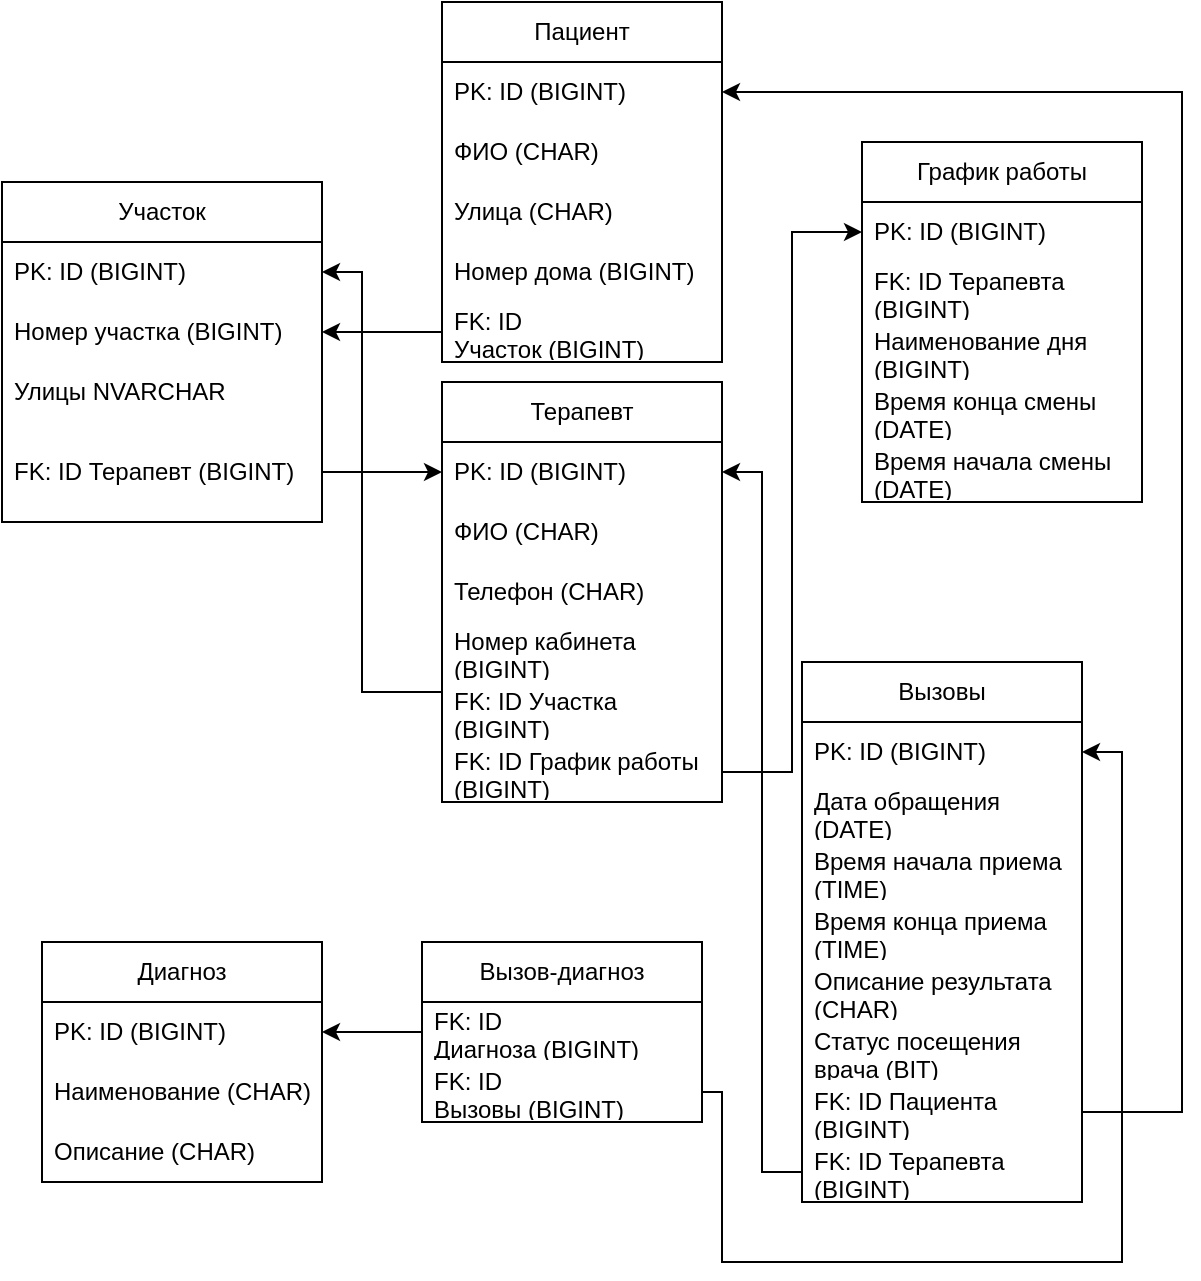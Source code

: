 <mxfile version="28.1.2">
  <diagram name="Страница — 1" id="-58Dergk0RWkV8eAfdel">
    <mxGraphModel dx="732" dy="652" grid="1" gridSize="10" guides="1" tooltips="1" connect="1" arrows="1" fold="1" page="1" pageScale="1" pageWidth="827" pageHeight="1169" math="0" shadow="0">
      <root>
        <mxCell id="0" />
        <mxCell id="1" parent="0" />
        <mxCell id="j1BU1uWzvJagJTDEngll-1" value="Участок" style="swimlane;fontStyle=0;childLayout=stackLayout;horizontal=1;startSize=30;horizontalStack=0;resizeParent=1;resizeParentMax=0;resizeLast=0;collapsible=1;marginBottom=0;whiteSpace=wrap;html=1;" vertex="1" parent="1">
          <mxGeometry x="10" y="130" width="160" height="170" as="geometry" />
        </mxCell>
        <mxCell id="j1BU1uWzvJagJTDEngll-2" value="PK: ID (BIGINT)" style="text;strokeColor=none;fillColor=none;align=left;verticalAlign=middle;spacingLeft=4;spacingRight=4;overflow=hidden;points=[[0,0.5],[1,0.5]];portConstraint=eastwest;rotatable=0;whiteSpace=wrap;html=1;" vertex="1" parent="j1BU1uWzvJagJTDEngll-1">
          <mxGeometry y="30" width="160" height="30" as="geometry" />
        </mxCell>
        <mxCell id="j1BU1uWzvJagJTDEngll-3" value="Номер участка&amp;nbsp;(BIGINT)" style="text;strokeColor=none;fillColor=none;align=left;verticalAlign=middle;spacingLeft=4;spacingRight=4;overflow=hidden;points=[[0,0.5],[1,0.5]];portConstraint=eastwest;rotatable=0;whiteSpace=wrap;html=1;" vertex="1" parent="j1BU1uWzvJagJTDEngll-1">
          <mxGeometry y="60" width="160" height="30" as="geometry" />
        </mxCell>
        <mxCell id="j1BU1uWzvJagJTDEngll-4" value="Улицы NVARCHAR" style="text;strokeColor=none;fillColor=none;align=left;verticalAlign=middle;spacingLeft=4;spacingRight=4;overflow=hidden;points=[[0,0.5],[1,0.5]];portConstraint=eastwest;rotatable=0;whiteSpace=wrap;html=1;" vertex="1" parent="j1BU1uWzvJagJTDEngll-1">
          <mxGeometry y="90" width="160" height="30" as="geometry" />
        </mxCell>
        <mxCell id="j1BU1uWzvJagJTDEngll-43" value="FK: ID Терапевт&amp;nbsp;(BIGINT)" style="text;strokeColor=none;fillColor=none;align=left;verticalAlign=middle;spacingLeft=4;spacingRight=4;overflow=hidden;points=[[0,0.5],[1,0.5]];portConstraint=eastwest;rotatable=0;whiteSpace=wrap;html=1;" vertex="1" parent="j1BU1uWzvJagJTDEngll-1">
          <mxGeometry y="120" width="160" height="50" as="geometry" />
        </mxCell>
        <mxCell id="j1BU1uWzvJagJTDEngll-6" value="Терапевт" style="swimlane;fontStyle=0;childLayout=stackLayout;horizontal=1;startSize=30;horizontalStack=0;resizeParent=1;resizeParentMax=0;resizeLast=0;collapsible=1;marginBottom=0;whiteSpace=wrap;html=1;" vertex="1" parent="1">
          <mxGeometry x="230" y="230" width="140" height="210" as="geometry" />
        </mxCell>
        <mxCell id="j1BU1uWzvJagJTDEngll-7" value="PK: ID&amp;nbsp;(BIGINT)" style="text;strokeColor=none;fillColor=none;align=left;verticalAlign=middle;spacingLeft=4;spacingRight=4;overflow=hidden;points=[[0,0.5],[1,0.5]];portConstraint=eastwest;rotatable=0;whiteSpace=wrap;html=1;" vertex="1" parent="j1BU1uWzvJagJTDEngll-6">
          <mxGeometry y="30" width="140" height="30" as="geometry" />
        </mxCell>
        <mxCell id="j1BU1uWzvJagJTDEngll-9" value="ФИО (CHAR)" style="text;strokeColor=none;fillColor=none;align=left;verticalAlign=middle;spacingLeft=4;spacingRight=4;overflow=hidden;points=[[0,0.5],[1,0.5]];portConstraint=eastwest;rotatable=0;whiteSpace=wrap;html=1;" vertex="1" parent="j1BU1uWzvJagJTDEngll-6">
          <mxGeometry y="60" width="140" height="30" as="geometry" />
        </mxCell>
        <mxCell id="j1BU1uWzvJagJTDEngll-8" value="Телефон (CHAR)" style="text;strokeColor=none;fillColor=none;align=left;verticalAlign=middle;spacingLeft=4;spacingRight=4;overflow=hidden;points=[[0,0.5],[1,0.5]];portConstraint=eastwest;rotatable=0;whiteSpace=wrap;html=1;" vertex="1" parent="j1BU1uWzvJagJTDEngll-6">
          <mxGeometry y="90" width="140" height="30" as="geometry" />
        </mxCell>
        <mxCell id="j1BU1uWzvJagJTDEngll-10" value="Номер кабинета (BIGINT)" style="text;strokeColor=none;fillColor=none;align=left;verticalAlign=middle;spacingLeft=4;spacingRight=4;overflow=hidden;points=[[0,0.5],[1,0.5]];portConstraint=eastwest;rotatable=0;whiteSpace=wrap;html=1;" vertex="1" parent="j1BU1uWzvJagJTDEngll-6">
          <mxGeometry y="120" width="140" height="30" as="geometry" />
        </mxCell>
        <mxCell id="j1BU1uWzvJagJTDEngll-44" value="FK: ID Участка (BIGINT)" style="text;strokeColor=none;fillColor=none;align=left;verticalAlign=middle;spacingLeft=4;spacingRight=4;overflow=hidden;points=[[0,0.5],[1,0.5]];portConstraint=eastwest;rotatable=0;whiteSpace=wrap;html=1;" vertex="1" parent="j1BU1uWzvJagJTDEngll-6">
          <mxGeometry y="150" width="140" height="30" as="geometry" />
        </mxCell>
        <mxCell id="j1BU1uWzvJagJTDEngll-48" value="FK: ID График работы (BIGINT)" style="text;strokeColor=none;fillColor=none;align=left;verticalAlign=middle;spacingLeft=4;spacingRight=4;overflow=hidden;points=[[0,0.5],[1,0.5]];portConstraint=eastwest;rotatable=0;whiteSpace=wrap;html=1;" vertex="1" parent="j1BU1uWzvJagJTDEngll-6">
          <mxGeometry y="180" width="140" height="30" as="geometry" />
        </mxCell>
        <mxCell id="j1BU1uWzvJagJTDEngll-11" value="Пациент" style="swimlane;fontStyle=0;childLayout=stackLayout;horizontal=1;startSize=30;horizontalStack=0;resizeParent=1;resizeParentMax=0;resizeLast=0;collapsible=1;marginBottom=0;whiteSpace=wrap;html=1;" vertex="1" parent="1">
          <mxGeometry x="230" y="40" width="140" height="180" as="geometry" />
        </mxCell>
        <mxCell id="j1BU1uWzvJagJTDEngll-12" value="PK: ID&amp;nbsp;(BIGINT)" style="text;strokeColor=none;fillColor=none;align=left;verticalAlign=middle;spacingLeft=4;spacingRight=4;overflow=hidden;points=[[0,0.5],[1,0.5]];portConstraint=eastwest;rotatable=0;whiteSpace=wrap;html=1;" vertex="1" parent="j1BU1uWzvJagJTDEngll-11">
          <mxGeometry y="30" width="140" height="30" as="geometry" />
        </mxCell>
        <mxCell id="j1BU1uWzvJagJTDEngll-14" value="ФИО (CHAR)" style="text;strokeColor=none;fillColor=none;align=left;verticalAlign=middle;spacingLeft=4;spacingRight=4;overflow=hidden;points=[[0,0.5],[1,0.5]];portConstraint=eastwest;rotatable=0;whiteSpace=wrap;html=1;" vertex="1" parent="j1BU1uWzvJagJTDEngll-11">
          <mxGeometry y="60" width="140" height="30" as="geometry" />
        </mxCell>
        <mxCell id="j1BU1uWzvJagJTDEngll-13" value="Улица (CHAR)" style="text;strokeColor=none;fillColor=none;align=left;verticalAlign=middle;spacingLeft=4;spacingRight=4;overflow=hidden;points=[[0,0.5],[1,0.5]];portConstraint=eastwest;rotatable=0;whiteSpace=wrap;html=1;" vertex="1" parent="j1BU1uWzvJagJTDEngll-11">
          <mxGeometry y="90" width="140" height="30" as="geometry" />
        </mxCell>
        <mxCell id="j1BU1uWzvJagJTDEngll-81" value="Номер дома&amp;nbsp;(BIGINT)" style="text;strokeColor=none;fillColor=none;align=left;verticalAlign=middle;spacingLeft=4;spacingRight=4;overflow=hidden;points=[[0,0.5],[1,0.5]];portConstraint=eastwest;rotatable=0;whiteSpace=wrap;html=1;" vertex="1" parent="j1BU1uWzvJagJTDEngll-11">
          <mxGeometry y="120" width="140" height="30" as="geometry" />
        </mxCell>
        <mxCell id="j1BU1uWzvJagJTDEngll-41" value="FK: ID Участок&amp;nbsp;(BIGINT)" style="text;strokeColor=none;fillColor=none;align=left;verticalAlign=middle;spacingLeft=4;spacingRight=4;overflow=hidden;points=[[0,0.5],[1,0.5]];portConstraint=eastwest;rotatable=0;whiteSpace=wrap;html=1;" vertex="1" parent="j1BU1uWzvJagJTDEngll-11">
          <mxGeometry y="150" width="140" height="30" as="geometry" />
        </mxCell>
        <mxCell id="j1BU1uWzvJagJTDEngll-16" value="Диагноз" style="swimlane;fontStyle=0;childLayout=stackLayout;horizontal=1;startSize=30;horizontalStack=0;resizeParent=1;resizeParentMax=0;resizeLast=0;collapsible=1;marginBottom=0;whiteSpace=wrap;html=1;" vertex="1" parent="1">
          <mxGeometry x="30" y="510" width="140" height="120" as="geometry" />
        </mxCell>
        <mxCell id="j1BU1uWzvJagJTDEngll-17" value="PK: ID&amp;nbsp;(BIGINT)" style="text;strokeColor=none;fillColor=none;align=left;verticalAlign=middle;spacingLeft=4;spacingRight=4;overflow=hidden;points=[[0,0.5],[1,0.5]];portConstraint=eastwest;rotatable=0;whiteSpace=wrap;html=1;" vertex="1" parent="j1BU1uWzvJagJTDEngll-16">
          <mxGeometry y="30" width="140" height="30" as="geometry" />
        </mxCell>
        <mxCell id="j1BU1uWzvJagJTDEngll-18" value="Наименование (CHAR)" style="text;strokeColor=none;fillColor=none;align=left;verticalAlign=middle;spacingLeft=4;spacingRight=4;overflow=hidden;points=[[0,0.5],[1,0.5]];portConstraint=eastwest;rotatable=0;whiteSpace=wrap;html=1;" vertex="1" parent="j1BU1uWzvJagJTDEngll-16">
          <mxGeometry y="60" width="140" height="30" as="geometry" />
        </mxCell>
        <mxCell id="j1BU1uWzvJagJTDEngll-20" value="Описание (CHAR)" style="text;strokeColor=none;fillColor=none;align=left;verticalAlign=middle;spacingLeft=4;spacingRight=4;overflow=hidden;points=[[0,0.5],[1,0.5]];portConstraint=eastwest;rotatable=0;whiteSpace=wrap;html=1;" vertex="1" parent="j1BU1uWzvJagJTDEngll-16">
          <mxGeometry y="90" width="140" height="30" as="geometry" />
        </mxCell>
        <mxCell id="j1BU1uWzvJagJTDEngll-21" value="Вызовы" style="swimlane;fontStyle=0;childLayout=stackLayout;horizontal=1;startSize=30;horizontalStack=0;resizeParent=1;resizeParentMax=0;resizeLast=0;collapsible=1;marginBottom=0;whiteSpace=wrap;html=1;" vertex="1" parent="1">
          <mxGeometry x="410" y="370" width="140" height="270" as="geometry" />
        </mxCell>
        <mxCell id="j1BU1uWzvJagJTDEngll-22" value="PK: ID&amp;nbsp;(BIGINT)" style="text;strokeColor=none;fillColor=none;align=left;verticalAlign=middle;spacingLeft=4;spacingRight=4;overflow=hidden;points=[[0,0.5],[1,0.5]];portConstraint=eastwest;rotatable=0;whiteSpace=wrap;html=1;" vertex="1" parent="j1BU1uWzvJagJTDEngll-21">
          <mxGeometry y="30" width="140" height="30" as="geometry" />
        </mxCell>
        <mxCell id="j1BU1uWzvJagJTDEngll-23" value="Дата обращения (DATE)" style="text;strokeColor=none;fillColor=none;align=left;verticalAlign=middle;spacingLeft=4;spacingRight=4;overflow=hidden;points=[[0,0.5],[1,0.5]];portConstraint=eastwest;rotatable=0;whiteSpace=wrap;html=1;" vertex="1" parent="j1BU1uWzvJagJTDEngll-21">
          <mxGeometry y="60" width="140" height="30" as="geometry" />
        </mxCell>
        <mxCell id="j1BU1uWzvJagJTDEngll-24" value="Время начала приема (TIME)" style="text;strokeColor=none;fillColor=none;align=left;verticalAlign=middle;spacingLeft=4;spacingRight=4;overflow=hidden;points=[[0,0.5],[1,0.5]];portConstraint=eastwest;rotatable=0;whiteSpace=wrap;html=1;" vertex="1" parent="j1BU1uWzvJagJTDEngll-21">
          <mxGeometry y="90" width="140" height="30" as="geometry" />
        </mxCell>
        <mxCell id="j1BU1uWzvJagJTDEngll-25" value="Время конца приема (TIME)" style="text;strokeColor=none;fillColor=none;align=left;verticalAlign=middle;spacingLeft=4;spacingRight=4;overflow=hidden;points=[[0,0.5],[1,0.5]];portConstraint=eastwest;rotatable=0;whiteSpace=wrap;html=1;" vertex="1" parent="j1BU1uWzvJagJTDEngll-21">
          <mxGeometry y="120" width="140" height="30" as="geometry" />
        </mxCell>
        <mxCell id="j1BU1uWzvJagJTDEngll-26" value="Описание результата (CHAR)" style="text;strokeColor=none;fillColor=none;align=left;verticalAlign=middle;spacingLeft=4;spacingRight=4;overflow=hidden;points=[[0,0.5],[1,0.5]];portConstraint=eastwest;rotatable=0;whiteSpace=wrap;html=1;" vertex="1" parent="j1BU1uWzvJagJTDEngll-21">
          <mxGeometry y="150" width="140" height="30" as="geometry" />
        </mxCell>
        <mxCell id="j1BU1uWzvJagJTDEngll-27" value="Статус посещения врача (BIT)" style="text;strokeColor=none;fillColor=none;align=left;verticalAlign=middle;spacingLeft=4;spacingRight=4;overflow=hidden;points=[[0,0.5],[1,0.5]];portConstraint=eastwest;rotatable=0;whiteSpace=wrap;html=1;" vertex="1" parent="j1BU1uWzvJagJTDEngll-21">
          <mxGeometry y="180" width="140" height="30" as="geometry" />
        </mxCell>
        <mxCell id="j1BU1uWzvJagJTDEngll-79" value="FK: ID Пациента (BIGINT)" style="text;strokeColor=none;fillColor=none;align=left;verticalAlign=middle;spacingLeft=4;spacingRight=4;overflow=hidden;points=[[0,0.5],[1,0.5]];portConstraint=eastwest;rotatable=0;whiteSpace=wrap;html=1;" vertex="1" parent="j1BU1uWzvJagJTDEngll-21">
          <mxGeometry y="210" width="140" height="30" as="geometry" />
        </mxCell>
        <mxCell id="j1BU1uWzvJagJTDEngll-45" value="FK: ID Терапевта (BIGINT)" style="text;strokeColor=none;fillColor=none;align=left;verticalAlign=middle;spacingLeft=4;spacingRight=4;overflow=hidden;points=[[0,0.5],[1,0.5]];portConstraint=eastwest;rotatable=0;whiteSpace=wrap;html=1;" vertex="1" parent="j1BU1uWzvJagJTDEngll-21">
          <mxGeometry y="240" width="140" height="30" as="geometry" />
        </mxCell>
        <mxCell id="j1BU1uWzvJagJTDEngll-28" value="График работы" style="swimlane;fontStyle=0;childLayout=stackLayout;horizontal=1;startSize=30;horizontalStack=0;resizeParent=1;resizeParentMax=0;resizeLast=0;collapsible=1;marginBottom=0;whiteSpace=wrap;html=1;" vertex="1" parent="1">
          <mxGeometry x="440" y="110" width="140" height="180" as="geometry" />
        </mxCell>
        <mxCell id="j1BU1uWzvJagJTDEngll-29" value="PK: ID (BIGINT)" style="text;strokeColor=none;fillColor=none;align=left;verticalAlign=middle;spacingLeft=4;spacingRight=4;overflow=hidden;points=[[0,0.5],[1,0.5]];portConstraint=eastwest;rotatable=0;whiteSpace=wrap;html=1;" vertex="1" parent="j1BU1uWzvJagJTDEngll-28">
          <mxGeometry y="30" width="140" height="30" as="geometry" />
        </mxCell>
        <mxCell id="j1BU1uWzvJagJTDEngll-47" value="FK: ID Терапевта (BIGINT)" style="text;strokeColor=none;fillColor=none;align=left;verticalAlign=middle;spacingLeft=4;spacingRight=4;overflow=hidden;points=[[0,0.5],[1,0.5]];portConstraint=eastwest;rotatable=0;whiteSpace=wrap;html=1;" vertex="1" parent="j1BU1uWzvJagJTDEngll-28">
          <mxGeometry y="60" width="140" height="30" as="geometry" />
        </mxCell>
        <mxCell id="j1BU1uWzvJagJTDEngll-49" value="Наименование дня (BIGINT)" style="text;strokeColor=none;fillColor=none;align=left;verticalAlign=middle;spacingLeft=4;spacingRight=4;overflow=hidden;points=[[0,0.5],[1,0.5]];portConstraint=eastwest;rotatable=0;whiteSpace=wrap;html=1;" vertex="1" parent="j1BU1uWzvJagJTDEngll-28">
          <mxGeometry y="90" width="140" height="30" as="geometry" />
        </mxCell>
        <mxCell id="j1BU1uWzvJagJTDEngll-66" value="Время конца смены (DATE)" style="text;strokeColor=none;fillColor=none;align=left;verticalAlign=middle;spacingLeft=4;spacingRight=4;overflow=hidden;points=[[0,0.5],[1,0.5]];portConstraint=eastwest;rotatable=0;whiteSpace=wrap;html=1;" vertex="1" parent="j1BU1uWzvJagJTDEngll-28">
          <mxGeometry y="120" width="140" height="30" as="geometry" />
        </mxCell>
        <mxCell id="j1BU1uWzvJagJTDEngll-60" value="Время начала смены (DATE)" style="text;strokeColor=none;fillColor=none;align=left;verticalAlign=middle;spacingLeft=4;spacingRight=4;overflow=hidden;points=[[0,0.5],[1,0.5]];portConstraint=eastwest;rotatable=0;whiteSpace=wrap;html=1;" vertex="1" parent="j1BU1uWzvJagJTDEngll-28">
          <mxGeometry y="150" width="140" height="30" as="geometry" />
        </mxCell>
        <mxCell id="j1BU1uWzvJagJTDEngll-72" value="Вызов-диагноз" style="swimlane;fontStyle=0;childLayout=stackLayout;horizontal=1;startSize=30;horizontalStack=0;resizeParent=1;resizeParentMax=0;resizeLast=0;collapsible=1;marginBottom=0;whiteSpace=wrap;html=1;" vertex="1" parent="1">
          <mxGeometry x="220" y="510" width="140" height="90" as="geometry" />
        </mxCell>
        <mxCell id="j1BU1uWzvJagJTDEngll-74" value="FK: ID Диагноза&amp;nbsp;(BIGINT)" style="text;strokeColor=none;fillColor=none;align=left;verticalAlign=middle;spacingLeft=4;spacingRight=4;overflow=hidden;points=[[0,0.5],[1,0.5]];portConstraint=eastwest;rotatable=0;whiteSpace=wrap;html=1;" vertex="1" parent="j1BU1uWzvJagJTDEngll-72">
          <mxGeometry y="30" width="140" height="30" as="geometry" />
        </mxCell>
        <mxCell id="j1BU1uWzvJagJTDEngll-76" value="FK: ID Вызовы&amp;nbsp;(BIGINT)" style="text;strokeColor=none;fillColor=none;align=left;verticalAlign=middle;spacingLeft=4;spacingRight=4;overflow=hidden;points=[[0,0.5],[1,0.5]];portConstraint=eastwest;rotatable=0;whiteSpace=wrap;html=1;" vertex="1" parent="j1BU1uWzvJagJTDEngll-72">
          <mxGeometry y="60" width="140" height="30" as="geometry" />
        </mxCell>
        <mxCell id="j1BU1uWzvJagJTDEngll-77" style="edgeStyle=orthogonalEdgeStyle;rounded=0;orthogonalLoop=1;jettySize=auto;html=1;entryX=1;entryY=0.5;entryDx=0;entryDy=0;" edge="1" parent="1" source="j1BU1uWzvJagJTDEngll-74" target="j1BU1uWzvJagJTDEngll-17">
          <mxGeometry relative="1" as="geometry" />
        </mxCell>
        <mxCell id="j1BU1uWzvJagJTDEngll-78" style="edgeStyle=orthogonalEdgeStyle;rounded=0;orthogonalLoop=1;jettySize=auto;html=1;exitX=1;exitY=0.5;exitDx=0;exitDy=0;entryX=1;entryY=0.5;entryDx=0;entryDy=0;" edge="1" parent="1" source="j1BU1uWzvJagJTDEngll-76" target="j1BU1uWzvJagJTDEngll-22">
          <mxGeometry relative="1" as="geometry">
            <Array as="points">
              <mxPoint x="370" y="585" />
              <mxPoint x="370" y="670" />
              <mxPoint x="570" y="670" />
              <mxPoint x="570" y="415" />
            </Array>
          </mxGeometry>
        </mxCell>
        <mxCell id="j1BU1uWzvJagJTDEngll-46" style="edgeStyle=orthogonalEdgeStyle;rounded=0;orthogonalLoop=1;jettySize=auto;html=1;exitX=0;exitY=0.5;exitDx=0;exitDy=0;" edge="1" parent="1" source="j1BU1uWzvJagJTDEngll-45" target="j1BU1uWzvJagJTDEngll-7">
          <mxGeometry relative="1" as="geometry" />
        </mxCell>
        <mxCell id="j1BU1uWzvJagJTDEngll-83" style="edgeStyle=orthogonalEdgeStyle;rounded=0;orthogonalLoop=1;jettySize=auto;html=1;entryX=1;entryY=0.5;entryDx=0;entryDy=0;exitX=1;exitY=0.5;exitDx=0;exitDy=0;" edge="1" parent="1" source="j1BU1uWzvJagJTDEngll-79" target="j1BU1uWzvJagJTDEngll-12">
          <mxGeometry relative="1" as="geometry">
            <Array as="points">
              <mxPoint x="600" y="595" />
              <mxPoint x="600" y="85" />
            </Array>
          </mxGeometry>
        </mxCell>
        <mxCell id="j1BU1uWzvJagJTDEngll-69" style="edgeStyle=orthogonalEdgeStyle;rounded=0;orthogonalLoop=1;jettySize=auto;html=1;exitX=0;exitY=0.5;exitDx=0;exitDy=0;" edge="1" parent="1" source="j1BU1uWzvJagJTDEngll-44" target="j1BU1uWzvJagJTDEngll-2">
          <mxGeometry relative="1" as="geometry">
            <Array as="points">
              <mxPoint x="190" y="385" />
              <mxPoint x="190" y="175" />
            </Array>
          </mxGeometry>
        </mxCell>
        <mxCell id="j1BU1uWzvJagJTDEngll-68" style="edgeStyle=orthogonalEdgeStyle;rounded=0;orthogonalLoop=1;jettySize=auto;html=1;exitX=1;exitY=0.5;exitDx=0;exitDy=0;" edge="1" parent="1" source="j1BU1uWzvJagJTDEngll-43" target="j1BU1uWzvJagJTDEngll-7">
          <mxGeometry relative="1" as="geometry" />
        </mxCell>
        <mxCell id="j1BU1uWzvJagJTDEngll-42" style="edgeStyle=orthogonalEdgeStyle;rounded=0;orthogonalLoop=1;jettySize=auto;html=1;exitX=0;exitY=0.5;exitDx=0;exitDy=0;" edge="1" parent="1" source="j1BU1uWzvJagJTDEngll-41" target="j1BU1uWzvJagJTDEngll-3">
          <mxGeometry relative="1" as="geometry" />
        </mxCell>
        <mxCell id="j1BU1uWzvJagJTDEngll-71" style="edgeStyle=orthogonalEdgeStyle;rounded=0;orthogonalLoop=1;jettySize=auto;html=1;exitX=1;exitY=0.5;exitDx=0;exitDy=0;" edge="1" parent="1" source="j1BU1uWzvJagJTDEngll-48" target="j1BU1uWzvJagJTDEngll-29">
          <mxGeometry relative="1" as="geometry" />
        </mxCell>
      </root>
    </mxGraphModel>
  </diagram>
</mxfile>
